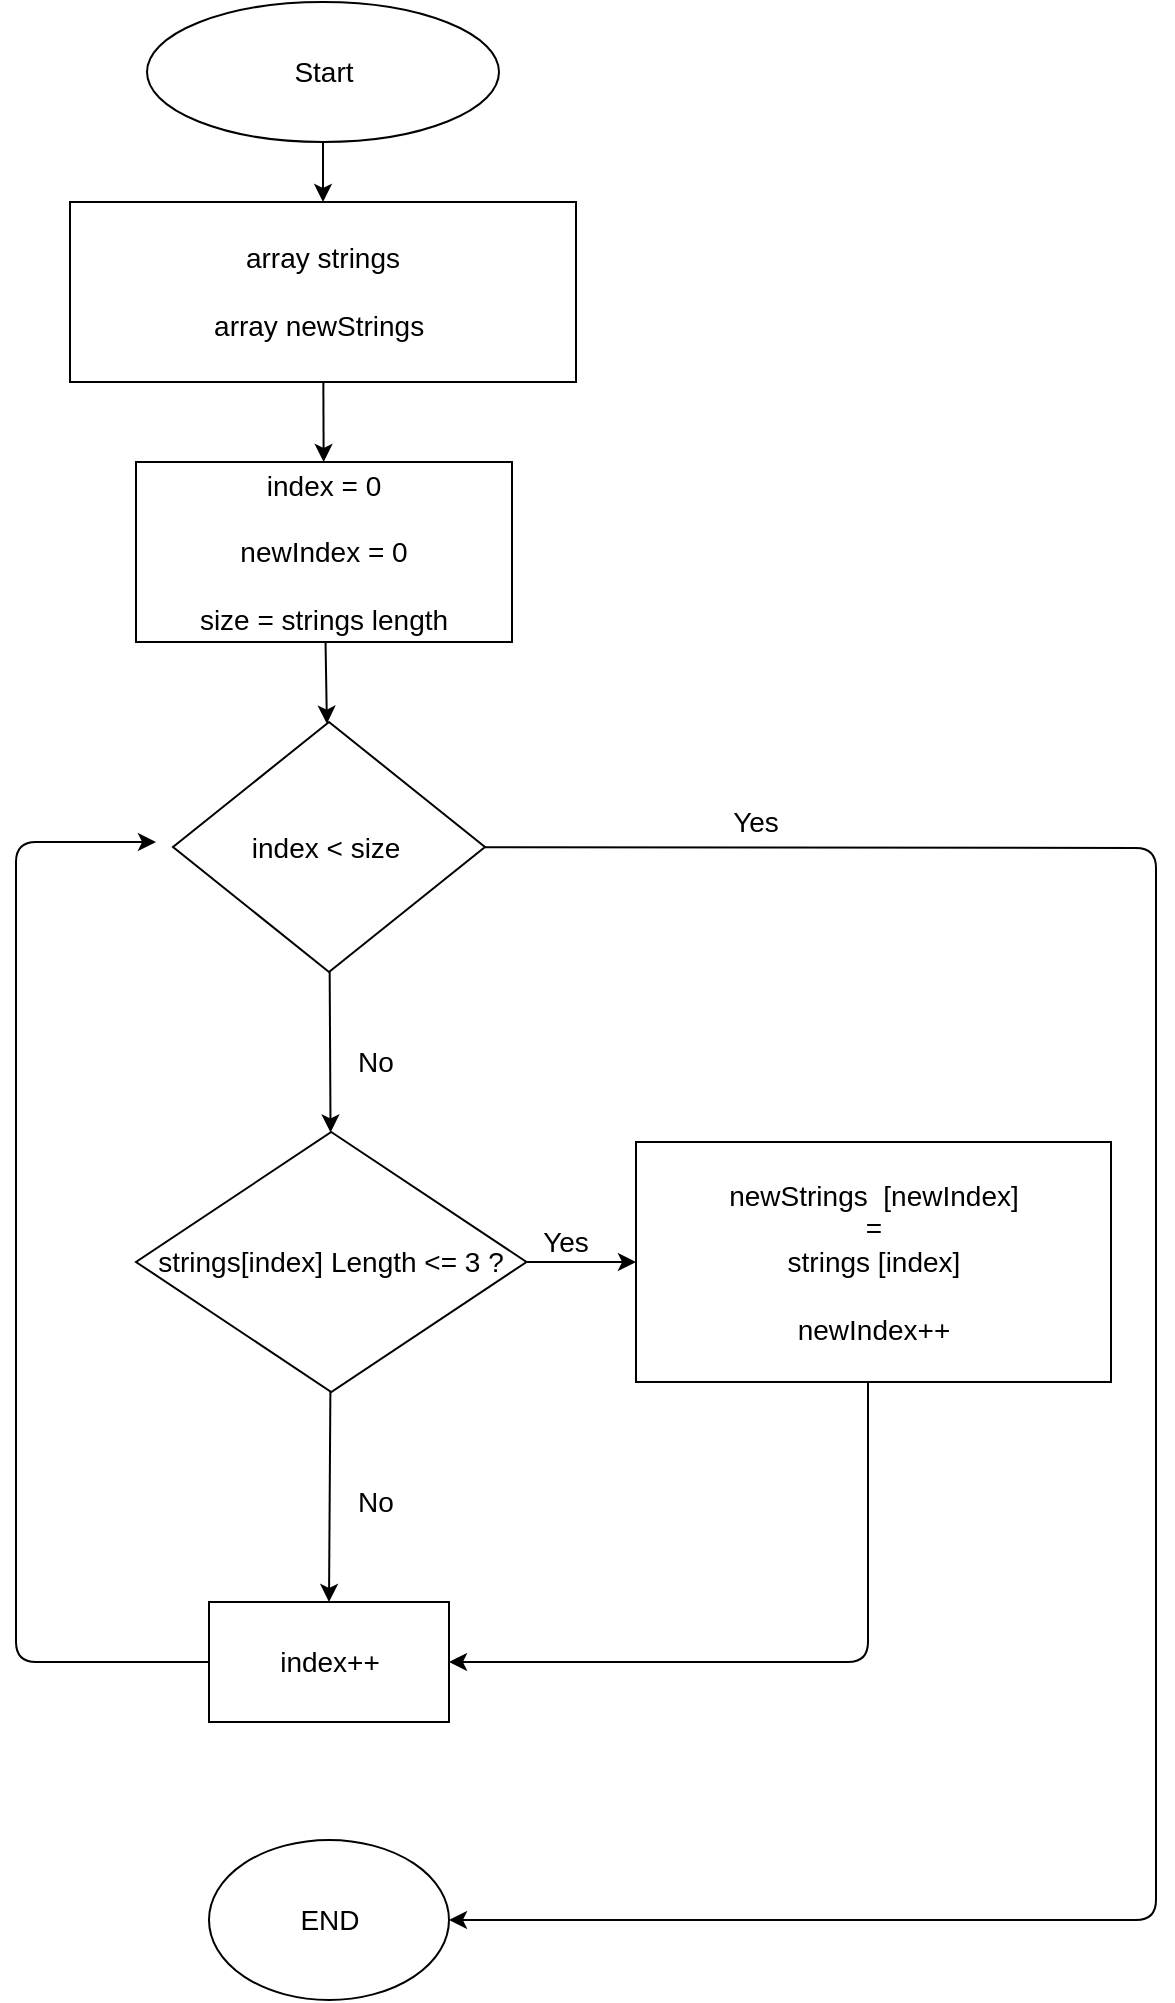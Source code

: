 <mxfile version="20.2.3" type="device" pages="2"><diagram id="0KMVgKuR_NGRuFHM7_l_" name="Page-1"><mxGraphModel dx="1022" dy="468" grid="1" gridSize="10" guides="1" tooltips="1" connect="1" arrows="1" fold="1" page="1" pageScale="1" pageWidth="827" pageHeight="1169" math="0" shadow="0"><root><mxCell id="0"/><mxCell id="1" parent="0"/><mxCell id="OkOKnQk86kjacGaXbwV8-2" value="" style="edgeStyle=none;html=1;fontSize=14;" parent="1" source="OkOKnQk86kjacGaXbwV8-3" target="OkOKnQk86kjacGaXbwV8-5" edge="1"><mxGeometry relative="1" as="geometry"/></mxCell><mxCell id="OkOKnQk86kjacGaXbwV8-3" value="Start" style="ellipse;whiteSpace=wrap;html=1;fontSize=14;" parent="1" vertex="1"><mxGeometry x="415.5" y="690" width="176" height="70" as="geometry"/></mxCell><mxCell id="OkOKnQk86kjacGaXbwV8-4" value="" style="edgeStyle=none;html=1;fontSize=14;" parent="1" source="OkOKnQk86kjacGaXbwV8-5" target="OkOKnQk86kjacGaXbwV8-7" edge="1"><mxGeometry relative="1" as="geometry"/></mxCell><mxCell id="OkOKnQk86kjacGaXbwV8-5" value="array strings&lt;br&gt;&lt;br&gt;array newStrings&amp;nbsp;" style="rounded=0;whiteSpace=wrap;html=1;fontSize=14;fillColor=none;" parent="1" vertex="1"><mxGeometry x="377" y="790" width="253" height="90" as="geometry"/></mxCell><mxCell id="OkOKnQk86kjacGaXbwV8-6" value="" style="edgeStyle=none;html=1;fontSize=14;" parent="1" source="OkOKnQk86kjacGaXbwV8-7" target="OkOKnQk86kjacGaXbwV8-15" edge="1"><mxGeometry relative="1" as="geometry"/></mxCell><mxCell id="OkOKnQk86kjacGaXbwV8-7" value="index = 0&lt;br&gt;&lt;br&gt;newIndex = 0&lt;br&gt;&lt;br&gt;size = strings length" style="rounded=0;whiteSpace=wrap;html=1;fontSize=14;fillColor=none;" parent="1" vertex="1"><mxGeometry x="410" y="920" width="188" height="90" as="geometry"/></mxCell><mxCell id="OkOKnQk86kjacGaXbwV8-8" value="" style="edgeStyle=none;html=1;fontSize=14;" parent="1" source="OkOKnQk86kjacGaXbwV8-10" target="OkOKnQk86kjacGaXbwV8-12" edge="1"><mxGeometry relative="1" as="geometry"/></mxCell><mxCell id="OkOKnQk86kjacGaXbwV8-9" value="" style="edgeStyle=none;html=1;fontSize=14;entryX=0.5;entryY=0;entryDx=0;entryDy=0;" parent="1" source="OkOKnQk86kjacGaXbwV8-10" target="OkOKnQk86kjacGaXbwV8-17" edge="1"><mxGeometry relative="1" as="geometry"/></mxCell><mxCell id="OkOKnQk86kjacGaXbwV8-10" value="strings[index] Length &amp;lt;= 3 ?" style="rhombus;whiteSpace=wrap;html=1;fontSize=14;fillColor=none;" parent="1" vertex="1"><mxGeometry x="410" y="1254.99" width="195.25" height="130" as="geometry"/></mxCell><mxCell id="OkOKnQk86kjacGaXbwV8-11" style="edgeStyle=none;html=1;fontSize=14;" parent="1" target="OkOKnQk86kjacGaXbwV8-17" edge="1"><mxGeometry relative="1" as="geometry"><mxPoint x="680" y="1480" as="targetPoint"/><Array as="points"><mxPoint x="776" y="1520"/></Array><mxPoint x="776" y="1380" as="sourcePoint"/></mxGeometry></mxCell><mxCell id="OkOKnQk86kjacGaXbwV8-12" value="newStrings&amp;nbsp;&lt;span&gt;&amp;nbsp;[newI&lt;/span&gt;ndex&lt;span&gt;] &lt;br&gt;=&lt;br&gt;&lt;/span&gt;strings&lt;span&gt;&amp;nbsp;[&lt;/span&gt;index&lt;span&gt;]&lt;br&gt;&lt;br&gt;newIndex++&lt;br&gt;&lt;/span&gt;" style="rounded=0;whiteSpace=wrap;html=1;fontSize=14;fillColor=none;" parent="1" vertex="1"><mxGeometry x="660" y="1260" width="237.5" height="119.99" as="geometry"/></mxCell><mxCell id="OkOKnQk86kjacGaXbwV8-13" value="" style="edgeStyle=none;html=1;fontSize=14;" parent="1" source="OkOKnQk86kjacGaXbwV8-15" target="OkOKnQk86kjacGaXbwV8-10" edge="1"><mxGeometry relative="1" as="geometry"/></mxCell><mxCell id="OkOKnQk86kjacGaXbwV8-14" style="edgeStyle=none;html=1;entryX=1;entryY=0.5;entryDx=0;entryDy=0;fontSize=14;" parent="1" source="OkOKnQk86kjacGaXbwV8-15" target="OkOKnQk86kjacGaXbwV8-18" edge="1"><mxGeometry relative="1" as="geometry"><Array as="points"><mxPoint x="920" y="1113"/><mxPoint x="920" y="1649"/></Array></mxGeometry></mxCell><mxCell id="OkOKnQk86kjacGaXbwV8-15" value="index &amp;lt; size&amp;nbsp;" style="rhombus;whiteSpace=wrap;html=1;fontSize=14;fillColor=none;" parent="1" vertex="1"><mxGeometry x="428.5" y="1050" width="156" height="125" as="geometry"/></mxCell><mxCell id="OkOKnQk86kjacGaXbwV8-16" style="edgeStyle=none;html=1;fontSize=14;" parent="1" source="OkOKnQk86kjacGaXbwV8-17" edge="1"><mxGeometry relative="1" as="geometry"><mxPoint x="420" y="1110" as="targetPoint"/><Array as="points"><mxPoint x="350" y="1520"/><mxPoint x="350" y="1110"/></Array></mxGeometry></mxCell><mxCell id="OkOKnQk86kjacGaXbwV8-17" value="index++" style="rounded=0;whiteSpace=wrap;html=1;fontSize=14;fillColor=none;" parent="1" vertex="1"><mxGeometry x="446.5" y="1490" width="120" height="60" as="geometry"/></mxCell><mxCell id="OkOKnQk86kjacGaXbwV8-18" value="END" style="ellipse;whiteSpace=wrap;html=1;fontSize=14;fillColor=none;" parent="1" vertex="1"><mxGeometry x="446.5" y="1609" width="120" height="80" as="geometry"/></mxCell><mxCell id="OkOKnQk86kjacGaXbwV8-19" value="Yes" style="text;html=1;strokeColor=none;fillColor=none;align=center;verticalAlign=middle;whiteSpace=wrap;rounded=0;fontSize=14;" parent="1" vertex="1"><mxGeometry x="700" y="1090" width="40" height="20" as="geometry"/></mxCell><mxCell id="OkOKnQk86kjacGaXbwV8-20" value="Yes" style="text;html=1;strokeColor=none;fillColor=none;align=center;verticalAlign=middle;whiteSpace=wrap;rounded=0;fontSize=14;" parent="1" vertex="1"><mxGeometry x="605.25" y="1300" width="40" height="20" as="geometry"/></mxCell><mxCell id="OkOKnQk86kjacGaXbwV8-21" value="No" style="text;html=1;strokeColor=none;fillColor=none;align=center;verticalAlign=middle;whiteSpace=wrap;rounded=0;fontSize=14;" parent="1" vertex="1"><mxGeometry x="510" y="1210" width="40" height="20" as="geometry"/></mxCell><mxCell id="OkOKnQk86kjacGaXbwV8-22" value="No" style="text;html=1;strokeColor=none;fillColor=none;align=center;verticalAlign=middle;whiteSpace=wrap;rounded=0;fontSize=14;" parent="1" vertex="1"><mxGeometry x="510" y="1430" width="40" height="20" as="geometry"/></mxCell></root></mxGraphModel></diagram><diagram id="KhoplBnWtDljVKk8rxBQ" name="Page-2"><mxGraphModel dx="1022" dy="468" grid="1" gridSize="10" guides="1" tooltips="1" connect="1" arrows="1" fold="1" page="1" pageScale="1" pageWidth="827" pageHeight="1169" math="0" shadow="0"><root><mxCell id="0"/><mxCell id="1" parent="0"/><mxCell id="MtfcjDG2Am1u-Zrl5u1v-2" value="print newarr[i];" style="rounded=1;whiteSpace=wrap;html=1;" vertex="1" parent="1"><mxGeometry x="410" y="1069" width="120" height="60" as="geometry"/></mxCell><mxCell id="MtfcjDG2Am1u-Zrl5u1v-7" value="string array[];" style="rounded=1;whiteSpace=wrap;html=1;" vertex="1" parent="1"><mxGeometry x="410" y="439" width="120" height="60" as="geometry"/></mxCell><mxCell id="MtfcjDG2Am1u-Zrl5u1v-8" value="&lt;span&gt;fuction &quot;methodArray&quot;&lt;/span&gt;" style="ellipse;whiteSpace=wrap;html=1;" vertex="1" parent="1"><mxGeometry x="410" y="309" width="120" height="80" as="geometry"/></mxCell><mxCell id="MtfcjDG2Am1u-Zrl5u1v-9" value="&lt;span style=&quot;font-family: &amp;#34;helvetica&amp;#34;&quot;&gt;FOR &lt;br&gt;(i=0, i&amp;lt;array.lenght, i++)&lt;/span&gt;" style="rhombus;whiteSpace=wrap;html=1;" vertex="1" parent="1"><mxGeometry x="390" y="539" width="160" height="130" as="geometry"/></mxCell><mxCell id="MtfcjDG2Am1u-Zrl5u1v-10" value="if (array [i].lenght&amp;lt;=3" style="rhombus;whiteSpace=wrap;html=1;" vertex="1" parent="1"><mxGeometry x="380" y="729" width="180" height="120" as="geometry"/></mxCell><mxCell id="MtfcjDG2Am1u-Zrl5u1v-11" value="string new&amp;nbsp;&lt;br&gt;&amp;nbsp;array &quot;newarr&quot;&amp;nbsp;" style="rounded=1;whiteSpace=wrap;html=1;" vertex="1" parent="1"><mxGeometry x="410" y="889" width="120" height="60" as="geometry"/></mxCell><mxCell id="MtfcjDG2Am1u-Zrl5u1v-12" value="newarr[i] = array[i];" style="rounded=1;whiteSpace=wrap;html=1;" vertex="1" parent="1"><mxGeometry x="410" y="979" width="120" height="60" as="geometry"/></mxCell><mxCell id="MtfcjDG2Am1u-Zrl5u1v-13" value="" style="endArrow=classic;html=1;" edge="1" parent="1" source="MtfcjDG2Am1u-Zrl5u1v-8" target="MtfcjDG2Am1u-Zrl5u1v-7"><mxGeometry relative="1" as="geometry"><mxPoint x="469.76" y="409" as="sourcePoint"/><mxPoint x="469.76" y="439" as="targetPoint"/><Array as="points"><mxPoint x="469.76" y="419"/><mxPoint x="469.76" y="429"/></Array></mxGeometry></mxCell><mxCell id="MtfcjDG2Am1u-Zrl5u1v-14" value="" style="endArrow=classic;html=1;exitX=0.5;exitY=1;exitDx=0;exitDy=0;" edge="1" parent="1" source="MtfcjDG2Am1u-Zrl5u1v-7" target="MtfcjDG2Am1u-Zrl5u1v-9"><mxGeometry relative="1" as="geometry"><mxPoint x="470" y="499" as="sourcePoint"/><mxPoint x="469.82" y="529" as="targetPoint"/><Array as="points"><mxPoint x="469.76" y="509"/><mxPoint x="469.76" y="519"/></Array></mxGeometry></mxCell><mxCell id="MtfcjDG2Am1u-Zrl5u1v-15" value="" style="endArrow=classic;html=1;entryX=0;entryY=0.5;entryDx=0;entryDy=0;exitX=0;exitY=0.5;exitDx=0;exitDy=0;" edge="1" parent="1" source="MtfcjDG2Am1u-Zrl5u1v-9" target="MtfcjDG2Am1u-Zrl5u1v-10"><mxGeometry relative="1" as="geometry"><mxPoint x="-80" y="629" as="sourcePoint"/><mxPoint x="260" y="629" as="targetPoint"/><Array as="points"><mxPoint x="330" y="604"/><mxPoint x="330" y="789"/></Array></mxGeometry></mxCell><mxCell id="MtfcjDG2Am1u-Zrl5u1v-16" value="YES" style="edgeLabel;resizable=0;html=1;align=center;verticalAlign=middle;" connectable="0" vertex="1" parent="MtfcjDG2Am1u-Zrl5u1v-15"><mxGeometry relative="1" as="geometry"/></mxCell><mxCell id="MtfcjDG2Am1u-Zrl5u1v-17" value="&lt;span&gt;END fuction&lt;/span&gt;" style="ellipse;whiteSpace=wrap;html=1;" vertex="1" parent="1"><mxGeometry x="410" y="1159" width="120" height="80" as="geometry"/></mxCell><mxCell id="MtfcjDG2Am1u-Zrl5u1v-18" value="" style="endArrow=classic;html=1;entryX=1;entryY=0.5;entryDx=0;entryDy=0;exitX=1;exitY=0.5;exitDx=0;exitDy=0;" edge="1" parent="1" source="MtfcjDG2Am1u-Zrl5u1v-9" target="MtfcjDG2Am1u-Zrl5u1v-17"><mxGeometry relative="1" as="geometry"><mxPoint x="170" y="589" as="sourcePoint"/><mxPoint x="330" y="589" as="targetPoint"/><Array as="points"><mxPoint x="630" y="604"/><mxPoint x="630" y="1199"/></Array></mxGeometry></mxCell><mxCell id="MtfcjDG2Am1u-Zrl5u1v-19" value="NO" style="edgeLabel;resizable=0;html=1;align=center;verticalAlign=middle;" connectable="0" vertex="1" parent="MtfcjDG2Am1u-Zrl5u1v-18"><mxGeometry relative="1" as="geometry"/></mxCell><mxCell id="MtfcjDG2Am1u-Zrl5u1v-20" value="" style="endArrow=classic;html=1;exitX=0.5;exitY=1;exitDx=0;exitDy=0;" edge="1" parent="1" source="MtfcjDG2Am1u-Zrl5u1v-11" target="MtfcjDG2Am1u-Zrl5u1v-12"><mxGeometry width="50" height="50" relative="1" as="geometry"><mxPoint x="480" y="859" as="sourcePoint"/><mxPoint x="480" y="899" as="targetPoint"/></mxGeometry></mxCell><mxCell id="MtfcjDG2Am1u-Zrl5u1v-21" value="" style="endArrow=classic;html=1;exitX=0.5;exitY=1;exitDx=0;exitDy=0;" edge="1" parent="1" source="MtfcjDG2Am1u-Zrl5u1v-12"><mxGeometry width="50" height="50" relative="1" as="geometry"><mxPoint x="490" y="869" as="sourcePoint"/><mxPoint x="470" y="1069" as="targetPoint"/></mxGeometry></mxCell><mxCell id="MtfcjDG2Am1u-Zrl5u1v-22" value="" style="endArrow=classic;html=1;exitX=0.5;exitY=1;exitDx=0;exitDy=0;entryX=0.5;entryY=0;entryDx=0;entryDy=0;" edge="1" parent="1" source="MtfcjDG2Am1u-Zrl5u1v-2" target="MtfcjDG2Am1u-Zrl5u1v-17"><mxGeometry width="50" height="50" relative="1" as="geometry"><mxPoint x="480" y="1049" as="sourcePoint"/><mxPoint x="480" y="1079" as="targetPoint"/></mxGeometry></mxCell><mxCell id="MtfcjDG2Am1u-Zrl5u1v-33" value="" style="endArrow=classic;html=1;exitX=0.5;exitY=0;exitDx=0;exitDy=0;entryX=0.5;entryY=1;entryDx=0;entryDy=0;" edge="1" parent="1" source="MtfcjDG2Am1u-Zrl5u1v-10" target="MtfcjDG2Am1u-Zrl5u1v-9"><mxGeometry relative="1" as="geometry"><mxPoint x="380" y="860" as="sourcePoint"/><mxPoint x="480" y="860" as="targetPoint"/></mxGeometry></mxCell><mxCell id="MtfcjDG2Am1u-Zrl5u1v-34" value="NO" style="edgeLabel;resizable=0;html=1;align=center;verticalAlign=middle;" connectable="0" vertex="1" parent="MtfcjDG2Am1u-Zrl5u1v-33"><mxGeometry relative="1" as="geometry"/></mxCell><mxCell id="MtfcjDG2Am1u-Zrl5u1v-35" value="" style="endArrow=classic;html=1;" edge="1" parent="1"><mxGeometry relative="1" as="geometry"><mxPoint x="470" y="850" as="sourcePoint"/><mxPoint x="470" y="890" as="targetPoint"/></mxGeometry></mxCell><mxCell id="MtfcjDG2Am1u-Zrl5u1v-36" value="YES" style="edgeLabel;resizable=0;html=1;align=center;verticalAlign=middle;" connectable="0" vertex="1" parent="MtfcjDG2Am1u-Zrl5u1v-35"><mxGeometry relative="1" as="geometry"/></mxCell></root></mxGraphModel></diagram></mxfile>